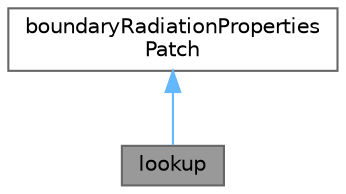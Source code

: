digraph "lookup"
{
 // LATEX_PDF_SIZE
  bgcolor="transparent";
  edge [fontname=Helvetica,fontsize=10,labelfontname=Helvetica,labelfontsize=10];
  node [fontname=Helvetica,fontsize=10,shape=box,height=0.2,width=0.4];
  Node1 [id="Node000001",label="lookup",height=0.2,width=0.4,color="gray40", fillcolor="grey60", style="filled", fontcolor="black",tooltip="Lookup type of boundary radiation properties."];
  Node2 -> Node1 [id="edge1_Node000001_Node000002",dir="back",color="steelblue1",style="solid",tooltip=" "];
  Node2 [id="Node000002",label="boundaryRadiationProperties\lPatch",height=0.2,width=0.4,color="gray40", fillcolor="white", style="filled",URL="$classFoam_1_1radiation_1_1boundaryRadiationPropertiesPatch.html",tooltip=" "];
}
